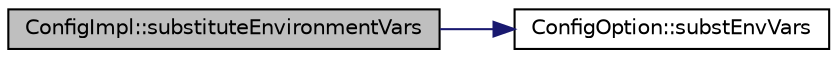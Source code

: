 digraph "ConfigImpl::substituteEnvironmentVars"
{
 // LATEX_PDF_SIZE
  edge [fontname="Helvetica",fontsize="10",labelfontname="Helvetica",labelfontsize="10"];
  node [fontname="Helvetica",fontsize="10",shape=record];
  rankdir="LR";
  Node1 [label="ConfigImpl::substituteEnvironmentVars",height=0.2,width=0.4,color="black", fillcolor="grey75", style="filled", fontcolor="black",tooltip=" "];
  Node1 -> Node2 [color="midnightblue",fontsize="10",style="solid",fontname="Helvetica"];
  Node2 [label="ConfigOption::substEnvVars",height=0.2,width=0.4,color="black", fillcolor="white", style="filled",URL="$classConfigOption.html#aeb6ac539f2fe79e07f2baefd5c4d89c1",tooltip=" "];
}
